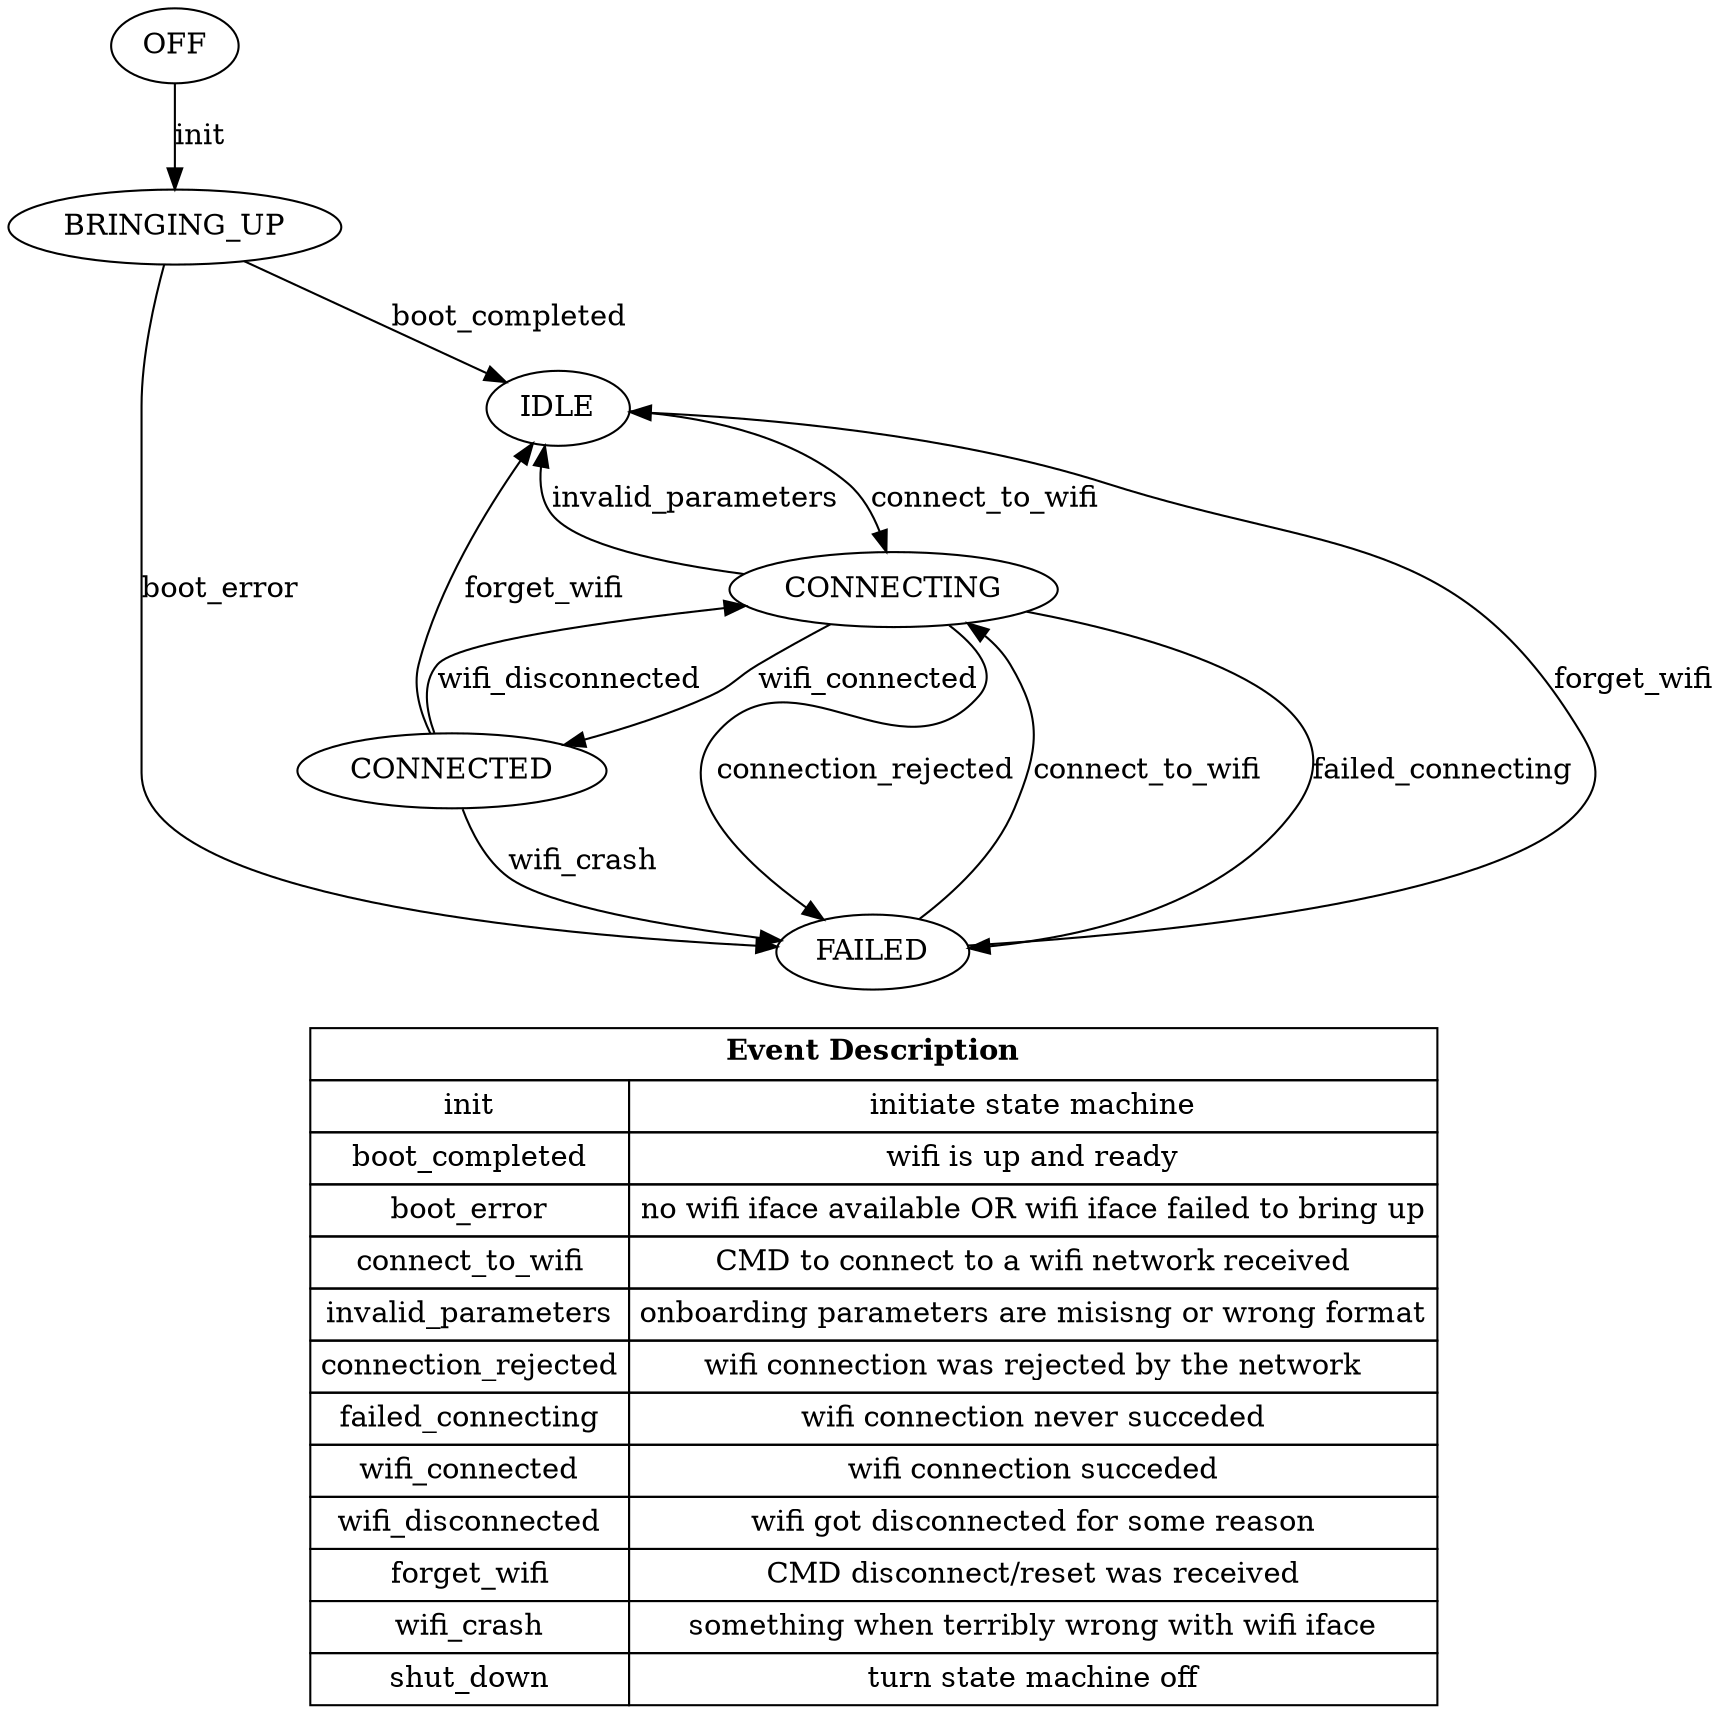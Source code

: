 digraph wifi_configuration_state_machine {
    // Different states
    a [label="OFF"];
    b [label="BRINGING_UP"];
    c [label="IDLE"];
    d [label="CONNECTING"];
    e [label="CONNECTED"];
    f [label="FAILED"];

    // Transitions between states
    a -> b [label="init"];
    b -> c [label="boot_completed"];
    b -> f [label="boot_error"]; // no wifi available OR hw fails to bring up
    c -> d [label="connect_to_wifi"]; //cmd connect received
    d -> c [label="invalid_parameters"]; //invalid/missing/wrong format parameters
    d -> f [label="connection_rejected"]; //network rejected connection
    d -> f [label="failed_connecting"]; //generic fail while connecting (AP is gone, etc)
    d -> e [label="wifi_connected"]; //wifi is connected to the network 
    e -> d [label="wifi_disconnected"]; //wifi disconnects for some reason.
    e -> c [label="forget_wifi"]; //received CMDs as: disconnect, resets.
    e -> f [label="wifi_crash"]; //something happened to the wifi interface
    f -> c [label="forget_wifi"]; //
    f -> d [label="connect_to_wifi"]; //


    //Legend for events
    { 
        rank = sink;
        Legend [shape=none, margin=0, label=<
            <TABLE BORDER="0" CELLBORDER="1" CELLSPACING="0" CELLPADDING="4">
                <TR>
                    <TD COLSPAN="2"><B>Event Description</B></TD>
                </TR>
                <TR>
                    <TD>init</TD>
                    <TD>initiate state machine</TD>
                </TR>
                <TR>
                    <TD>boot_completed</TD>
                    <TD>wifi is up and ready</TD>
                </TR>
                <TR>
                    <TD>boot_error</TD>
                    <TD>no wifi iface available OR wifi iface failed to bring up</TD>
                </TR>
                <TR>
                    <TD>connect_to_wifi</TD>
                    <TD>CMD to connect to a wifi network received</TD>
                </TR>
                <TR>
                    <TD>invalid_parameters</TD>
                    <TD>onboarding parameters are misisng or wrong format</TD>
                </TR>
                <TR>
                    <TD>connection_rejected</TD>
                    <TD>wifi connection was rejected by the network</TD>
                </TR>
                <TR>
                    <TD>failed_connecting</TD>
                    <TD>wifi connection never succeded</TD>
                </TR>
                <TR>
                    <TD>wifi_connected</TD>
                    <TD>wifi connection succeded</TD>
                </TR>
                <TR>
                    <TD>wifi_disconnected</TD>
                    <TD>wifi got disconnected for some reason</TD>
                </TR>
                <TR>
                    <TD>forget_wifi</TD>
                    <TD>CMD disconnect/reset was received</TD>
                </TR>
                <TR>
                    <TD>wifi_crash</TD>
                    <TD>something when terribly wrong with wifi iface</TD>
                </TR>
                <TR>
                    <TD>shut_down</TD>
                    <TD>turn state machine off</TD>
                </TR>
            </TABLE>
        >];
    }
}
